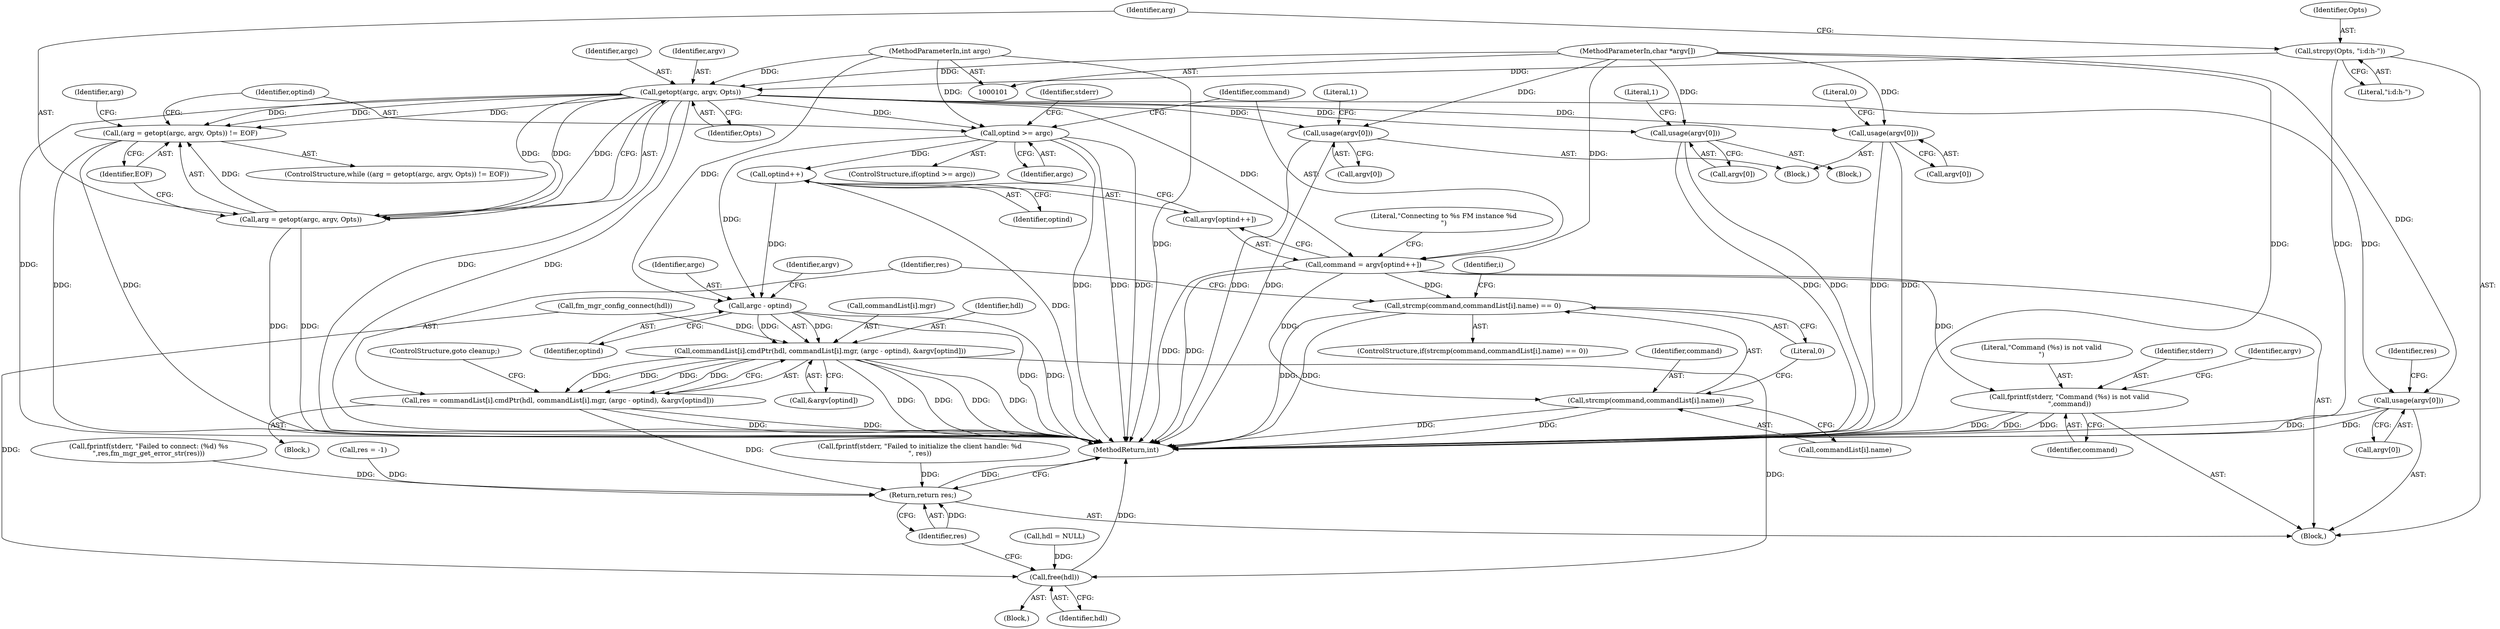 digraph "0_opa-ff_c5759e7b76f5bf844be6c6641cc1b356bbc83869@API" {
"1000133" [label="(Call,getopt(argc, argv, Opts))"];
"1000102" [label="(MethodParameterIn,int argc)"];
"1000103" [label="(MethodParameterIn,char *argv[])"];
"1000126" [label="(Call,strcpy(Opts, \"i:d:h-\"))"];
"1000130" [label="(Call,(arg = getopt(argc, argv, Opts)) != EOF)"];
"1000131" [label="(Call,arg = getopt(argc, argv, Opts))"];
"1000144" [label="(Call,usage(argv[0]))"];
"1000162" [label="(Call,usage(argv[0]))"];
"1000170" [label="(Call,optind >= argc)"];
"1000188" [label="(Call,optind++)"];
"1000261" [label="(Call,argc - optind)"];
"1000254" [label="(Call,commandList[i].cmdPtr(hdl, commandList[i].mgr, (argc - optind), &argv[optind]))"];
"1000252" [label="(Call,res = commandList[i].cmdPtr(hdl, commandList[i].mgr, (argc - optind), &argv[optind]))"];
"1000344" [label="(Return,return res;)"];
"1000342" [label="(Call,free(hdl))"];
"1000177" [label="(Call,usage(argv[0]))"];
"1000184" [label="(Call,command = argv[optind++])"];
"1000242" [label="(Call,strcmp(command,commandList[i].name) == 0)"];
"1000243" [label="(Call,strcmp(command,commandList[i].name))"];
"1000269" [label="(Call,fprintf(stderr, \"Command (%s) is not valid\n\",command))"];
"1000273" [label="(Call,usage(argv[0]))"];
"1000253" [label="(Identifier,res)"];
"1000255" [label="(Identifier,hdl)"];
"1000269" [label="(Call,fprintf(stderr, \"Command (%s) is not valid\n\",command))"];
"1000183" [label="(Literal,1)"];
"1000274" [label="(Call,argv[0])"];
"1000130" [label="(Call,(arg = getopt(argc, argv, Opts)) != EOF)"];
"1000170" [label="(Call,optind >= argc)"];
"1000129" [label="(ControlStructure,while ((arg = getopt(argc, argv, Opts)) != EOF))"];
"1000149" [label="(Literal,0)"];
"1000175" [label="(Identifier,stderr)"];
"1000264" [label="(Call,&argv[optind])"];
"1000251" [label="(Block,)"];
"1000211" [label="(Call,fprintf(stderr, \"Failed to initialize the client handle: %d\n\", res))"];
"1000254" [label="(Call,commandList[i].cmdPtr(hdl, commandList[i].mgr, (argc - optind), &argv[optind]))"];
"1000243" [label="(Call,strcmp(command,commandList[i].name))"];
"1000271" [label="(Literal,\"Command (%s) is not valid\n\")"];
"1000163" [label="(Call,argv[0])"];
"1000169" [label="(ControlStructure,if(optind >= argc))"];
"1000245" [label="(Call,commandList[i].name)"];
"1000268" [label="(ControlStructure,goto cleanup;)"];
"1000106" [label="(Call,hdl = NULL)"];
"1000244" [label="(Identifier,command)"];
"1000172" [label="(Identifier,argc)"];
"1000162" [label="(Call,usage(argv[0]))"];
"1000345" [label="(Identifier,res)"];
"1000266" [label="(Identifier,argv)"];
"1000132" [label="(Identifier,arg)"];
"1000224" [label="(Call,fprintf(stderr, \"Failed to connect: (%d) %s\n\",res,fm_mgr_get_error_str(res)))"];
"1000263" [label="(Identifier,optind)"];
"1000262" [label="(Identifier,argc)"];
"1000273" [label="(Call,usage(argv[0]))"];
"1000103" [label="(MethodParameterIn,char *argv[])"];
"1000134" [label="(Identifier,argc)"];
"1000171" [label="(Identifier,optind)"];
"1000256" [label="(Call,commandList[i].mgr)"];
"1000140" [label="(Identifier,arg)"];
"1000104" [label="(Block,)"];
"1000144" [label="(Call,usage(argv[0]))"];
"1000102" [label="(MethodParameterIn,int argc)"];
"1000189" [label="(Identifier,optind)"];
"1000173" [label="(Block,)"];
"1000346" [label="(MethodReturn,int)"];
"1000126" [label="(Call,strcpy(Opts, \"i:d:h-\"))"];
"1000220" [label="(Call,fm_mgr_config_connect(hdl))"];
"1000186" [label="(Call,argv[optind++])"];
"1000185" [label="(Identifier,command)"];
"1000141" [label="(Block,)"];
"1000241" [label="(ControlStructure,if(strcmp(command,commandList[i].name) == 0))"];
"1000270" [label="(Identifier,stderr)"];
"1000252" [label="(Call,res = commandList[i].cmdPtr(hdl, commandList[i].mgr, (argc - optind), &argv[optind]))"];
"1000242" [label="(Call,strcmp(command,commandList[i].name) == 0)"];
"1000135" [label="(Identifier,argv)"];
"1000168" [label="(Literal,1)"];
"1000284" [label="(Block,)"];
"1000128" [label="(Literal,\"i:d:h-\")"];
"1000136" [label="(Identifier,Opts)"];
"1000277" [label="(Call,res = -1)"];
"1000133" [label="(Call,getopt(argc, argv, Opts))"];
"1000184" [label="(Call,command = argv[optind++])"];
"1000188" [label="(Call,optind++)"];
"1000344" [label="(Return,return res;)"];
"1000191" [label="(Literal,\"Connecting to %s FM instance %d\n\")"];
"1000272" [label="(Identifier,command)"];
"1000275" [label="(Identifier,argv)"];
"1000178" [label="(Call,argv[0])"];
"1000177" [label="(Call,usage(argv[0]))"];
"1000127" [label="(Identifier,Opts)"];
"1000261" [label="(Call,argc - optind)"];
"1000342" [label="(Call,free(hdl))"];
"1000343" [label="(Identifier,hdl)"];
"1000131" [label="(Call,arg = getopt(argc, argv, Opts))"];
"1000278" [label="(Identifier,res)"];
"1000250" [label="(Literal,0)"];
"1000239" [label="(Identifier,i)"];
"1000137" [label="(Identifier,EOF)"];
"1000145" [label="(Call,argv[0])"];
"1000133" -> "1000131"  [label="AST: "];
"1000133" -> "1000136"  [label="CFG: "];
"1000134" -> "1000133"  [label="AST: "];
"1000135" -> "1000133"  [label="AST: "];
"1000136" -> "1000133"  [label="AST: "];
"1000131" -> "1000133"  [label="CFG: "];
"1000133" -> "1000346"  [label="DDG: "];
"1000133" -> "1000346"  [label="DDG: "];
"1000133" -> "1000346"  [label="DDG: "];
"1000133" -> "1000130"  [label="DDG: "];
"1000133" -> "1000130"  [label="DDG: "];
"1000133" -> "1000130"  [label="DDG: "];
"1000133" -> "1000131"  [label="DDG: "];
"1000133" -> "1000131"  [label="DDG: "];
"1000133" -> "1000131"  [label="DDG: "];
"1000102" -> "1000133"  [label="DDG: "];
"1000103" -> "1000133"  [label="DDG: "];
"1000126" -> "1000133"  [label="DDG: "];
"1000133" -> "1000144"  [label="DDG: "];
"1000133" -> "1000162"  [label="DDG: "];
"1000133" -> "1000170"  [label="DDG: "];
"1000133" -> "1000177"  [label="DDG: "];
"1000133" -> "1000184"  [label="DDG: "];
"1000133" -> "1000273"  [label="DDG: "];
"1000102" -> "1000101"  [label="AST: "];
"1000102" -> "1000346"  [label="DDG: "];
"1000102" -> "1000170"  [label="DDG: "];
"1000102" -> "1000261"  [label="DDG: "];
"1000103" -> "1000101"  [label="AST: "];
"1000103" -> "1000346"  [label="DDG: "];
"1000103" -> "1000144"  [label="DDG: "];
"1000103" -> "1000162"  [label="DDG: "];
"1000103" -> "1000177"  [label="DDG: "];
"1000103" -> "1000184"  [label="DDG: "];
"1000103" -> "1000273"  [label="DDG: "];
"1000126" -> "1000104"  [label="AST: "];
"1000126" -> "1000128"  [label="CFG: "];
"1000127" -> "1000126"  [label="AST: "];
"1000128" -> "1000126"  [label="AST: "];
"1000132" -> "1000126"  [label="CFG: "];
"1000126" -> "1000346"  [label="DDG: "];
"1000130" -> "1000129"  [label="AST: "];
"1000130" -> "1000137"  [label="CFG: "];
"1000131" -> "1000130"  [label="AST: "];
"1000137" -> "1000130"  [label="AST: "];
"1000140" -> "1000130"  [label="CFG: "];
"1000171" -> "1000130"  [label="CFG: "];
"1000130" -> "1000346"  [label="DDG: "];
"1000130" -> "1000346"  [label="DDG: "];
"1000131" -> "1000130"  [label="DDG: "];
"1000132" -> "1000131"  [label="AST: "];
"1000137" -> "1000131"  [label="CFG: "];
"1000131" -> "1000346"  [label="DDG: "];
"1000131" -> "1000346"  [label="DDG: "];
"1000144" -> "1000141"  [label="AST: "];
"1000144" -> "1000145"  [label="CFG: "];
"1000145" -> "1000144"  [label="AST: "];
"1000149" -> "1000144"  [label="CFG: "];
"1000144" -> "1000346"  [label="DDG: "];
"1000144" -> "1000346"  [label="DDG: "];
"1000162" -> "1000141"  [label="AST: "];
"1000162" -> "1000163"  [label="CFG: "];
"1000163" -> "1000162"  [label="AST: "];
"1000168" -> "1000162"  [label="CFG: "];
"1000162" -> "1000346"  [label="DDG: "];
"1000162" -> "1000346"  [label="DDG: "];
"1000170" -> "1000169"  [label="AST: "];
"1000170" -> "1000172"  [label="CFG: "];
"1000171" -> "1000170"  [label="AST: "];
"1000172" -> "1000170"  [label="AST: "];
"1000175" -> "1000170"  [label="CFG: "];
"1000185" -> "1000170"  [label="CFG: "];
"1000170" -> "1000346"  [label="DDG: "];
"1000170" -> "1000346"  [label="DDG: "];
"1000170" -> "1000346"  [label="DDG: "];
"1000170" -> "1000188"  [label="DDG: "];
"1000170" -> "1000261"  [label="DDG: "];
"1000188" -> "1000186"  [label="AST: "];
"1000188" -> "1000189"  [label="CFG: "];
"1000189" -> "1000188"  [label="AST: "];
"1000186" -> "1000188"  [label="CFG: "];
"1000188" -> "1000346"  [label="DDG: "];
"1000188" -> "1000261"  [label="DDG: "];
"1000261" -> "1000254"  [label="AST: "];
"1000261" -> "1000263"  [label="CFG: "];
"1000262" -> "1000261"  [label="AST: "];
"1000263" -> "1000261"  [label="AST: "];
"1000266" -> "1000261"  [label="CFG: "];
"1000261" -> "1000346"  [label="DDG: "];
"1000261" -> "1000346"  [label="DDG: "];
"1000261" -> "1000254"  [label="DDG: "];
"1000261" -> "1000254"  [label="DDG: "];
"1000254" -> "1000252"  [label="AST: "];
"1000254" -> "1000264"  [label="CFG: "];
"1000255" -> "1000254"  [label="AST: "];
"1000256" -> "1000254"  [label="AST: "];
"1000264" -> "1000254"  [label="AST: "];
"1000252" -> "1000254"  [label="CFG: "];
"1000254" -> "1000346"  [label="DDG: "];
"1000254" -> "1000346"  [label="DDG: "];
"1000254" -> "1000346"  [label="DDG: "];
"1000254" -> "1000346"  [label="DDG: "];
"1000254" -> "1000252"  [label="DDG: "];
"1000254" -> "1000252"  [label="DDG: "];
"1000254" -> "1000252"  [label="DDG: "];
"1000254" -> "1000252"  [label="DDG: "];
"1000220" -> "1000254"  [label="DDG: "];
"1000254" -> "1000342"  [label="DDG: "];
"1000252" -> "1000251"  [label="AST: "];
"1000253" -> "1000252"  [label="AST: "];
"1000268" -> "1000252"  [label="CFG: "];
"1000252" -> "1000346"  [label="DDG: "];
"1000252" -> "1000346"  [label="DDG: "];
"1000252" -> "1000344"  [label="DDG: "];
"1000344" -> "1000104"  [label="AST: "];
"1000344" -> "1000345"  [label="CFG: "];
"1000345" -> "1000344"  [label="AST: "];
"1000346" -> "1000344"  [label="CFG: "];
"1000344" -> "1000346"  [label="DDG: "];
"1000345" -> "1000344"  [label="DDG: "];
"1000224" -> "1000344"  [label="DDG: "];
"1000211" -> "1000344"  [label="DDG: "];
"1000277" -> "1000344"  [label="DDG: "];
"1000342" -> "1000284"  [label="AST: "];
"1000342" -> "1000343"  [label="CFG: "];
"1000343" -> "1000342"  [label="AST: "];
"1000345" -> "1000342"  [label="CFG: "];
"1000342" -> "1000346"  [label="DDG: "];
"1000220" -> "1000342"  [label="DDG: "];
"1000106" -> "1000342"  [label="DDG: "];
"1000177" -> "1000173"  [label="AST: "];
"1000177" -> "1000178"  [label="CFG: "];
"1000178" -> "1000177"  [label="AST: "];
"1000183" -> "1000177"  [label="CFG: "];
"1000177" -> "1000346"  [label="DDG: "];
"1000177" -> "1000346"  [label="DDG: "];
"1000184" -> "1000104"  [label="AST: "];
"1000184" -> "1000186"  [label="CFG: "];
"1000185" -> "1000184"  [label="AST: "];
"1000186" -> "1000184"  [label="AST: "];
"1000191" -> "1000184"  [label="CFG: "];
"1000184" -> "1000346"  [label="DDG: "];
"1000184" -> "1000346"  [label="DDG: "];
"1000184" -> "1000242"  [label="DDG: "];
"1000184" -> "1000243"  [label="DDG: "];
"1000184" -> "1000269"  [label="DDG: "];
"1000242" -> "1000241"  [label="AST: "];
"1000242" -> "1000250"  [label="CFG: "];
"1000243" -> "1000242"  [label="AST: "];
"1000250" -> "1000242"  [label="AST: "];
"1000253" -> "1000242"  [label="CFG: "];
"1000239" -> "1000242"  [label="CFG: "];
"1000242" -> "1000346"  [label="DDG: "];
"1000242" -> "1000346"  [label="DDG: "];
"1000243" -> "1000245"  [label="CFG: "];
"1000244" -> "1000243"  [label="AST: "];
"1000245" -> "1000243"  [label="AST: "];
"1000250" -> "1000243"  [label="CFG: "];
"1000243" -> "1000346"  [label="DDG: "];
"1000243" -> "1000346"  [label="DDG: "];
"1000269" -> "1000104"  [label="AST: "];
"1000269" -> "1000272"  [label="CFG: "];
"1000270" -> "1000269"  [label="AST: "];
"1000271" -> "1000269"  [label="AST: "];
"1000272" -> "1000269"  [label="AST: "];
"1000275" -> "1000269"  [label="CFG: "];
"1000269" -> "1000346"  [label="DDG: "];
"1000269" -> "1000346"  [label="DDG: "];
"1000269" -> "1000346"  [label="DDG: "];
"1000273" -> "1000104"  [label="AST: "];
"1000273" -> "1000274"  [label="CFG: "];
"1000274" -> "1000273"  [label="AST: "];
"1000278" -> "1000273"  [label="CFG: "];
"1000273" -> "1000346"  [label="DDG: "];
"1000273" -> "1000346"  [label="DDG: "];
}
